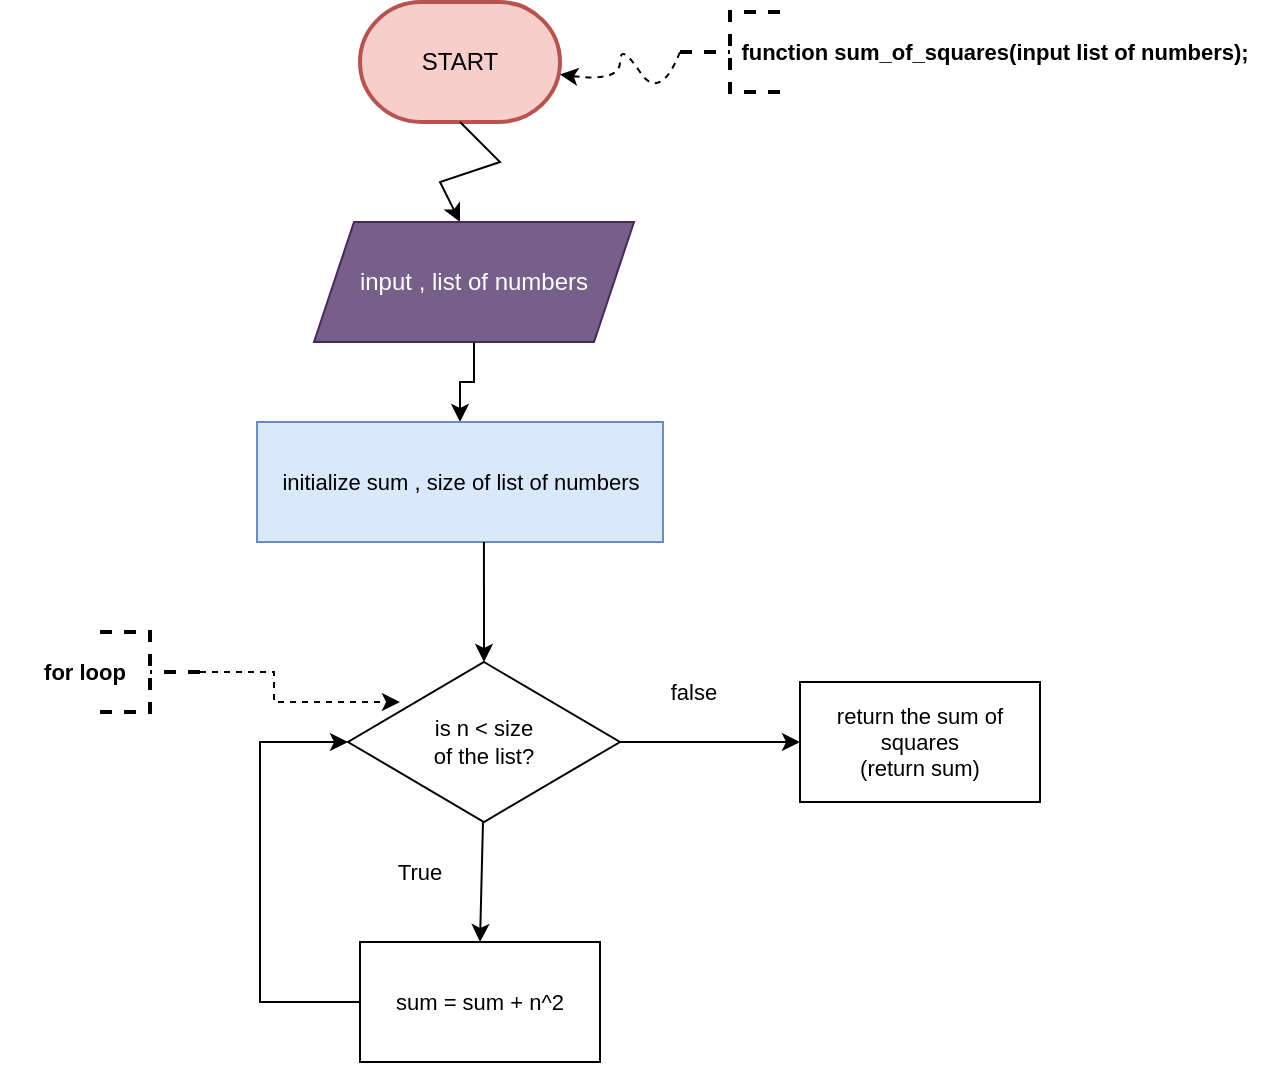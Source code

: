 <mxfile version="20.8.13" type="device"><diagram name="Page-1" id="Dh36m3NMYrCcKxiYUETA"><mxGraphModel dx="1066" dy="640" grid="1" gridSize="10" guides="1" tooltips="1" connect="1" arrows="1" fold="1" page="1" pageScale="1" pageWidth="850" pageHeight="1100" math="0" shadow="0"><root><mxCell id="0"/><mxCell id="1" parent="0"/><mxCell id="SmmLl6Bywi-Dy1FEIB7b-1" value="START" style="strokeWidth=2;html=1;shape=mxgraph.flowchart.terminator;whiteSpace=wrap;fillColor=#f8cecc;strokeColor=#b85450;" vertex="1" parent="1"><mxGeometry x="180" y="90" width="100" height="60" as="geometry"/></mxCell><mxCell id="SmmLl6Bywi-Dy1FEIB7b-4" value="" style="endArrow=classic;html=1;rounded=0;exitX=0.5;exitY=1;exitDx=0;exitDy=0;exitPerimeter=0;" edge="1" parent="1" source="SmmLl6Bywi-Dy1FEIB7b-1"><mxGeometry width="50" height="50" relative="1" as="geometry"><mxPoint x="400" y="360" as="sourcePoint"/><mxPoint x="230" y="200" as="targetPoint"/><Array as="points"><mxPoint x="250" y="170"/><mxPoint x="220" y="180"/></Array></mxGeometry></mxCell><mxCell id="SmmLl6Bywi-Dy1FEIB7b-13" value="" style="edgeStyle=orthogonalEdgeStyle;rounded=0;orthogonalLoop=1;jettySize=auto;html=1;strokeWidth=1;fontSize=11;" edge="1" parent="1" source="SmmLl6Bywi-Dy1FEIB7b-5" target="SmmLl6Bywi-Dy1FEIB7b-11"><mxGeometry relative="1" as="geometry"/></mxCell><mxCell id="SmmLl6Bywi-Dy1FEIB7b-5" value="input , list of numbers" style="shape=parallelogram;perimeter=parallelogramPerimeter;whiteSpace=wrap;html=1;fixedSize=1;fillColor=#76608a;strokeColor=#432D57;fontColor=#ffffff;" vertex="1" parent="1"><mxGeometry x="157" y="200" width="160" height="60" as="geometry"/></mxCell><mxCell id="SmmLl6Bywi-Dy1FEIB7b-7" value="" style="strokeWidth=2;html=1;shape=mxgraph.flowchart.annotation_2;align=left;labelPosition=right;pointerEvents=1;rotation=0;dashed=1;" vertex="1" parent="1"><mxGeometry x="340" y="95" width="50" height="40" as="geometry"/></mxCell><mxCell id="SmmLl6Bywi-Dy1FEIB7b-8" value="" style="curved=1;endArrow=classic;html=1;rounded=0;exitX=0;exitY=0.5;exitDx=0;exitDy=0;exitPerimeter=0;dashed=1;" edge="1" parent="1" source="SmmLl6Bywi-Dy1FEIB7b-7" target="SmmLl6Bywi-Dy1FEIB7b-1"><mxGeometry width="50" height="50" relative="1" as="geometry"><mxPoint x="280" y="140" as="sourcePoint"/><mxPoint x="330" y="90" as="targetPoint"/><Array as="points"><mxPoint x="330" y="140"/><mxPoint x="310" y="110"/><mxPoint x="310" y="130"/></Array></mxGeometry></mxCell><mxCell id="SmmLl6Bywi-Dy1FEIB7b-10" value="&lt;div style=&quot;text-align: justify;&quot;&gt;&lt;b style=&quot;background-color: initial;&quot;&gt;&lt;font style=&quot;font-size: 11px;&quot;&gt;function sum_of_squares(input list of numbers);&lt;/font&gt;&lt;/b&gt;&lt;/div&gt;" style="text;html=1;strokeColor=none;fillColor=none;align=center;verticalAlign=middle;whiteSpace=wrap;rounded=0;" vertex="1" parent="1"><mxGeometry x="365" y="100" width="265" height="30" as="geometry"/></mxCell><mxCell id="SmmLl6Bywi-Dy1FEIB7b-11" value="initialize sum , size of list of numbers" style="rounded=0;whiteSpace=wrap;html=1;fontSize=11;fillColor=#dae8fc;strokeColor=#6c8ebf;" vertex="1" parent="1"><mxGeometry x="128.5" y="300" width="203" height="60" as="geometry"/></mxCell><mxCell id="SmmLl6Bywi-Dy1FEIB7b-30" value="" style="edgeStyle=orthogonalEdgeStyle;rounded=0;orthogonalLoop=1;jettySize=auto;html=1;strokeWidth=1;fontSize=11;" edge="1" parent="1" source="SmmLl6Bywi-Dy1FEIB7b-14" target="SmmLl6Bywi-Dy1FEIB7b-29"><mxGeometry relative="1" as="geometry"/></mxCell><mxCell id="SmmLl6Bywi-Dy1FEIB7b-14" value="is n &amp;lt; size &lt;br&gt;of the list?&lt;br&gt;" style="rhombus;whiteSpace=wrap;html=1;fontSize=11;" vertex="1" parent="1"><mxGeometry x="174" y="420" width="136" height="80" as="geometry"/></mxCell><mxCell id="SmmLl6Bywi-Dy1FEIB7b-16" value="" style="endArrow=classic;html=1;rounded=0;strokeWidth=1;fontSize=11;exitX=0.559;exitY=1;exitDx=0;exitDy=0;exitPerimeter=0;entryX=0.5;entryY=0;entryDx=0;entryDy=0;" edge="1" parent="1" source="SmmLl6Bywi-Dy1FEIB7b-11" target="SmmLl6Bywi-Dy1FEIB7b-14"><mxGeometry width="50" height="50" relative="1" as="geometry"><mxPoint x="220" y="420" as="sourcePoint"/><mxPoint x="270" y="370" as="targetPoint"/></mxGeometry></mxCell><mxCell id="SmmLl6Bywi-Dy1FEIB7b-17" value="&lt;div style=&quot;text-align: justify;&quot;&gt;&lt;b style=&quot;background-color: initial;&quot;&gt;&lt;font style=&quot;font-size: 11px;&quot;&gt;for loop&lt;/font&gt;&lt;/b&gt;&lt;/div&gt;" style="text;html=1;strokeColor=none;fillColor=none;align=center;verticalAlign=middle;whiteSpace=wrap;rounded=0;" vertex="1" parent="1"><mxGeometry y="410" width="85" height="30" as="geometry"/></mxCell><mxCell id="SmmLl6Bywi-Dy1FEIB7b-26" style="edgeStyle=orthogonalEdgeStyle;rounded=0;orthogonalLoop=1;jettySize=auto;html=1;strokeWidth=1;fontSize=11;dashed=1;entryX=0.191;entryY=0.25;entryDx=0;entryDy=0;entryPerimeter=0;" edge="1" parent="1" source="SmmLl6Bywi-Dy1FEIB7b-18" target="SmmLl6Bywi-Dy1FEIB7b-14"><mxGeometry relative="1" as="geometry"><mxPoint x="180" y="450" as="targetPoint"/></mxGeometry></mxCell><mxCell id="SmmLl6Bywi-Dy1FEIB7b-18" value="" style="strokeWidth=2;html=1;shape=mxgraph.flowchart.annotation_2;align=left;labelPosition=right;pointerEvents=1;rotation=-180;dashed=1;" vertex="1" parent="1"><mxGeometry x="50" y="405" width="50" height="40" as="geometry"/></mxCell><mxCell id="SmmLl6Bywi-Dy1FEIB7b-21" value="" style="endArrow=classic;html=1;rounded=0;strokeWidth=1;fontSize=11;exitX=0.559;exitY=1;exitDx=0;exitDy=0;exitPerimeter=0;entryX=0.5;entryY=0;entryDx=0;entryDy=0;" edge="1" parent="1" target="SmmLl6Bywi-Dy1FEIB7b-22"><mxGeometry width="50" height="50" relative="1" as="geometry"><mxPoint x="241.497" y="500" as="sourcePoint"/><mxPoint x="241.52" y="560" as="targetPoint"/></mxGeometry></mxCell><mxCell id="SmmLl6Bywi-Dy1FEIB7b-25" style="edgeStyle=orthogonalEdgeStyle;rounded=0;orthogonalLoop=1;jettySize=auto;html=1;strokeWidth=1;fontSize=11;entryX=0;entryY=0.5;entryDx=0;entryDy=0;" edge="1" parent="1" source="SmmLl6Bywi-Dy1FEIB7b-22" target="SmmLl6Bywi-Dy1FEIB7b-14"><mxGeometry relative="1" as="geometry"><mxPoint x="170" y="460" as="targetPoint"/><Array as="points"><mxPoint x="130" y="590"/><mxPoint x="130" y="460"/></Array></mxGeometry></mxCell><mxCell id="SmmLl6Bywi-Dy1FEIB7b-22" value="sum = sum + n^2" style="rounded=0;whiteSpace=wrap;html=1;fontSize=11;" vertex="1" parent="1"><mxGeometry x="180.0" y="560" width="120" height="60" as="geometry"/></mxCell><mxCell id="SmmLl6Bywi-Dy1FEIB7b-27" value="True" style="text;html=1;strokeColor=none;fillColor=none;align=center;verticalAlign=middle;whiteSpace=wrap;rounded=0;fontSize=11;" vertex="1" parent="1"><mxGeometry x="180" y="510" width="60" height="30" as="geometry"/></mxCell><mxCell id="SmmLl6Bywi-Dy1FEIB7b-29" value="return the sum of squares&lt;br&gt;(return sum)" style="rounded=0;whiteSpace=wrap;html=1;fontSize=11;" vertex="1" parent="1"><mxGeometry x="400" y="430" width="120" height="60" as="geometry"/></mxCell><mxCell id="SmmLl6Bywi-Dy1FEIB7b-31" value="false" style="text;html=1;strokeColor=none;fillColor=none;align=center;verticalAlign=middle;whiteSpace=wrap;rounded=0;fontSize=11;" vertex="1" parent="1"><mxGeometry x="317" y="420" width="60" height="30" as="geometry"/></mxCell></root></mxGraphModel></diagram></mxfile>